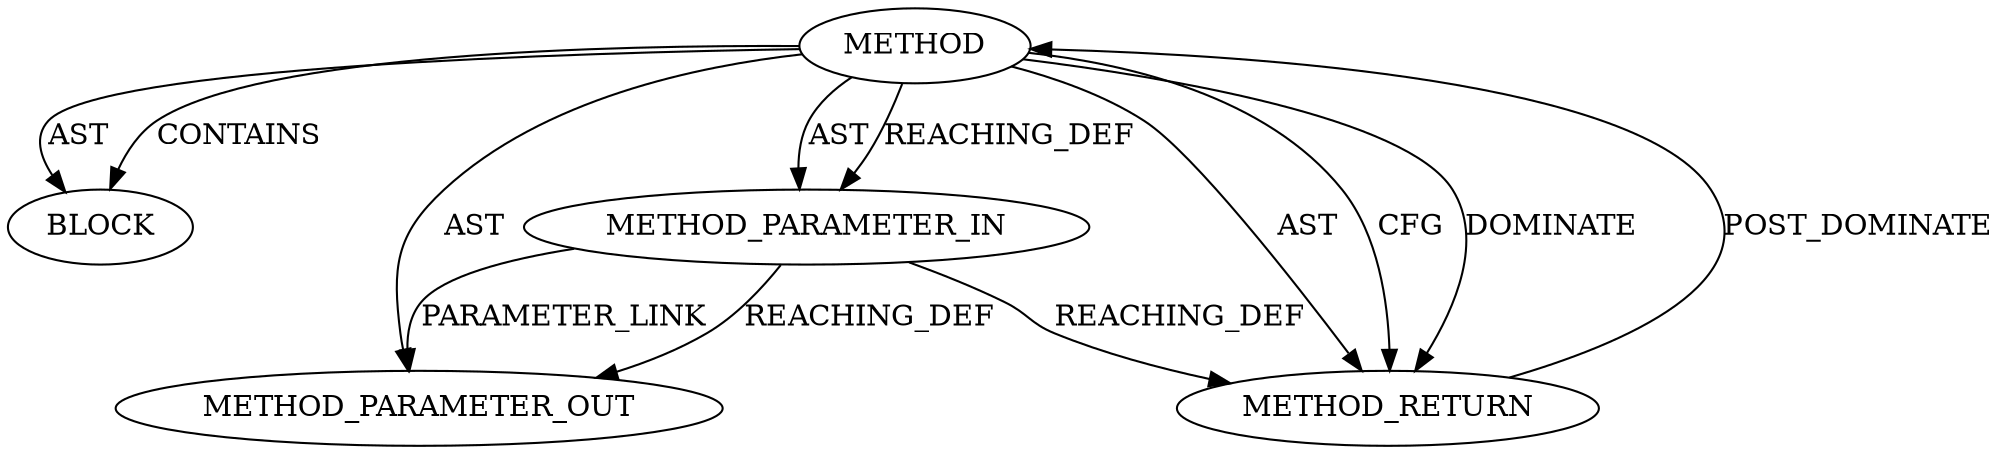digraph {
  26571 [label=BLOCK ORDER=1 ARGUMENT_INDEX=1 CODE="<empty>" TYPE_FULL_NAME="ANY"]
  27619 [label=METHOD_PARAMETER_OUT ORDER=1 CODE="p1" IS_VARIADIC=false TYPE_FULL_NAME="ANY" EVALUATION_STRATEGY="BY_VALUE" INDEX=1 NAME="p1"]
  26569 [label=METHOD AST_PARENT_TYPE="NAMESPACE_BLOCK" AST_PARENT_FULL_NAME="<global>" ORDER=0 CODE="<empty>" FULL_NAME="dtls1_clear_timeouts" IS_EXTERNAL=true FILENAME="<empty>" SIGNATURE="" NAME="dtls1_clear_timeouts"]
  26570 [label=METHOD_PARAMETER_IN ORDER=1 CODE="p1" IS_VARIADIC=false TYPE_FULL_NAME="ANY" EVALUATION_STRATEGY="BY_VALUE" INDEX=1 NAME="p1"]
  26572 [label=METHOD_RETURN ORDER=2 CODE="RET" TYPE_FULL_NAME="ANY" EVALUATION_STRATEGY="BY_VALUE"]
  26570 -> 27619 [label=PARAMETER_LINK ]
  26570 -> 26572 [label=REACHING_DEF VARIABLE="p1"]
  26572 -> 26569 [label=POST_DOMINATE ]
  26570 -> 27619 [label=REACHING_DEF VARIABLE="p1"]
  26569 -> 27619 [label=AST ]
  26569 -> 26572 [label=AST ]
  26569 -> 26571 [label=AST ]
  26569 -> 26572 [label=CFG ]
  26569 -> 26572 [label=DOMINATE ]
  26569 -> 26570 [label=AST ]
  26569 -> 26570 [label=REACHING_DEF VARIABLE=""]
  26569 -> 26571 [label=CONTAINS ]
}
